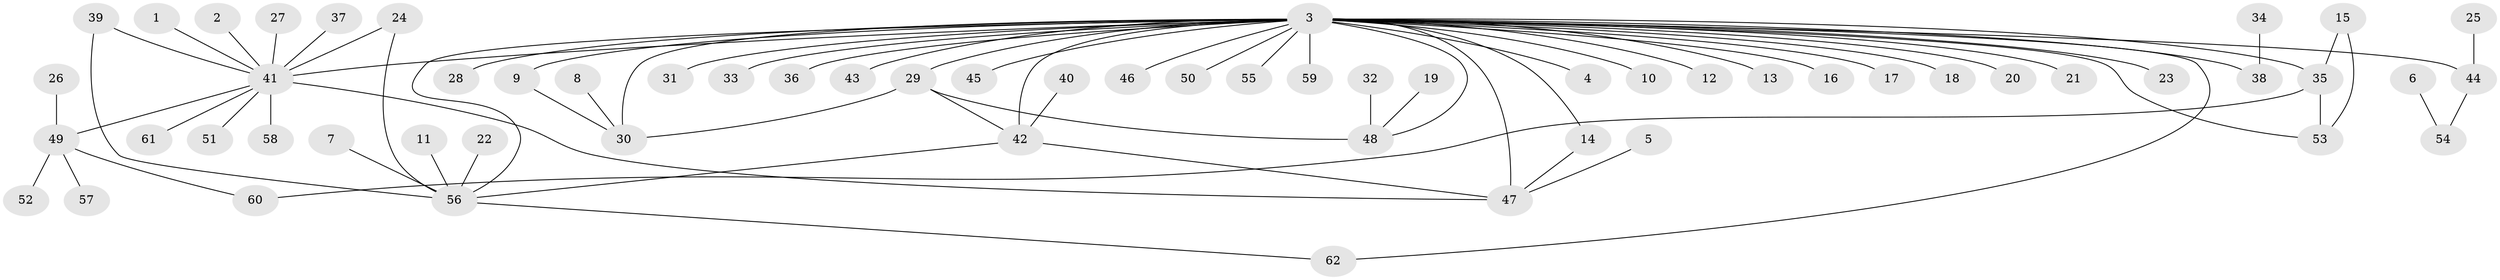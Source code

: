 // original degree distribution, {38: 0.008064516129032258, 9: 0.016129032258064516, 3: 0.0967741935483871, 8: 0.008064516129032258, 10: 0.008064516129032258, 6: 0.016129032258064516, 5: 0.04032258064516129, 1: 0.5403225806451613, 4: 0.06451612903225806, 2: 0.20161290322580644}
// Generated by graph-tools (version 1.1) at 2025/25/03/09/25 03:25:59]
// undirected, 62 vertices, 75 edges
graph export_dot {
graph [start="1"]
  node [color=gray90,style=filled];
  1;
  2;
  3;
  4;
  5;
  6;
  7;
  8;
  9;
  10;
  11;
  12;
  13;
  14;
  15;
  16;
  17;
  18;
  19;
  20;
  21;
  22;
  23;
  24;
  25;
  26;
  27;
  28;
  29;
  30;
  31;
  32;
  33;
  34;
  35;
  36;
  37;
  38;
  39;
  40;
  41;
  42;
  43;
  44;
  45;
  46;
  47;
  48;
  49;
  50;
  51;
  52;
  53;
  54;
  55;
  56;
  57;
  58;
  59;
  60;
  61;
  62;
  1 -- 41 [weight=1.0];
  2 -- 41 [weight=1.0];
  3 -- 4 [weight=1.0];
  3 -- 9 [weight=1.0];
  3 -- 10 [weight=1.0];
  3 -- 12 [weight=1.0];
  3 -- 13 [weight=1.0];
  3 -- 14 [weight=1.0];
  3 -- 16 [weight=1.0];
  3 -- 17 [weight=1.0];
  3 -- 18 [weight=1.0];
  3 -- 20 [weight=1.0];
  3 -- 21 [weight=1.0];
  3 -- 23 [weight=1.0];
  3 -- 28 [weight=1.0];
  3 -- 29 [weight=2.0];
  3 -- 30 [weight=2.0];
  3 -- 31 [weight=1.0];
  3 -- 33 [weight=1.0];
  3 -- 35 [weight=1.0];
  3 -- 36 [weight=1.0];
  3 -- 38 [weight=1.0];
  3 -- 41 [weight=2.0];
  3 -- 42 [weight=2.0];
  3 -- 43 [weight=1.0];
  3 -- 44 [weight=2.0];
  3 -- 45 [weight=1.0];
  3 -- 46 [weight=1.0];
  3 -- 47 [weight=2.0];
  3 -- 48 [weight=1.0];
  3 -- 50 [weight=2.0];
  3 -- 53 [weight=1.0];
  3 -- 55 [weight=1.0];
  3 -- 56 [weight=1.0];
  3 -- 59 [weight=1.0];
  3 -- 62 [weight=1.0];
  5 -- 47 [weight=1.0];
  6 -- 54 [weight=1.0];
  7 -- 56 [weight=1.0];
  8 -- 30 [weight=1.0];
  9 -- 30 [weight=1.0];
  11 -- 56 [weight=1.0];
  14 -- 47 [weight=1.0];
  15 -- 35 [weight=1.0];
  15 -- 53 [weight=1.0];
  19 -- 48 [weight=1.0];
  22 -- 56 [weight=1.0];
  24 -- 41 [weight=1.0];
  24 -- 56 [weight=1.0];
  25 -- 44 [weight=1.0];
  26 -- 49 [weight=1.0];
  27 -- 41 [weight=1.0];
  29 -- 30 [weight=1.0];
  29 -- 42 [weight=1.0];
  29 -- 48 [weight=1.0];
  32 -- 48 [weight=2.0];
  34 -- 38 [weight=1.0];
  35 -- 53 [weight=1.0];
  35 -- 60 [weight=1.0];
  37 -- 41 [weight=1.0];
  39 -- 41 [weight=1.0];
  39 -- 56 [weight=1.0];
  40 -- 42 [weight=1.0];
  41 -- 47 [weight=1.0];
  41 -- 49 [weight=1.0];
  41 -- 51 [weight=1.0];
  41 -- 58 [weight=1.0];
  41 -- 61 [weight=1.0];
  42 -- 47 [weight=1.0];
  42 -- 56 [weight=1.0];
  44 -- 54 [weight=1.0];
  49 -- 52 [weight=1.0];
  49 -- 57 [weight=1.0];
  49 -- 60 [weight=1.0];
  56 -- 62 [weight=1.0];
}
